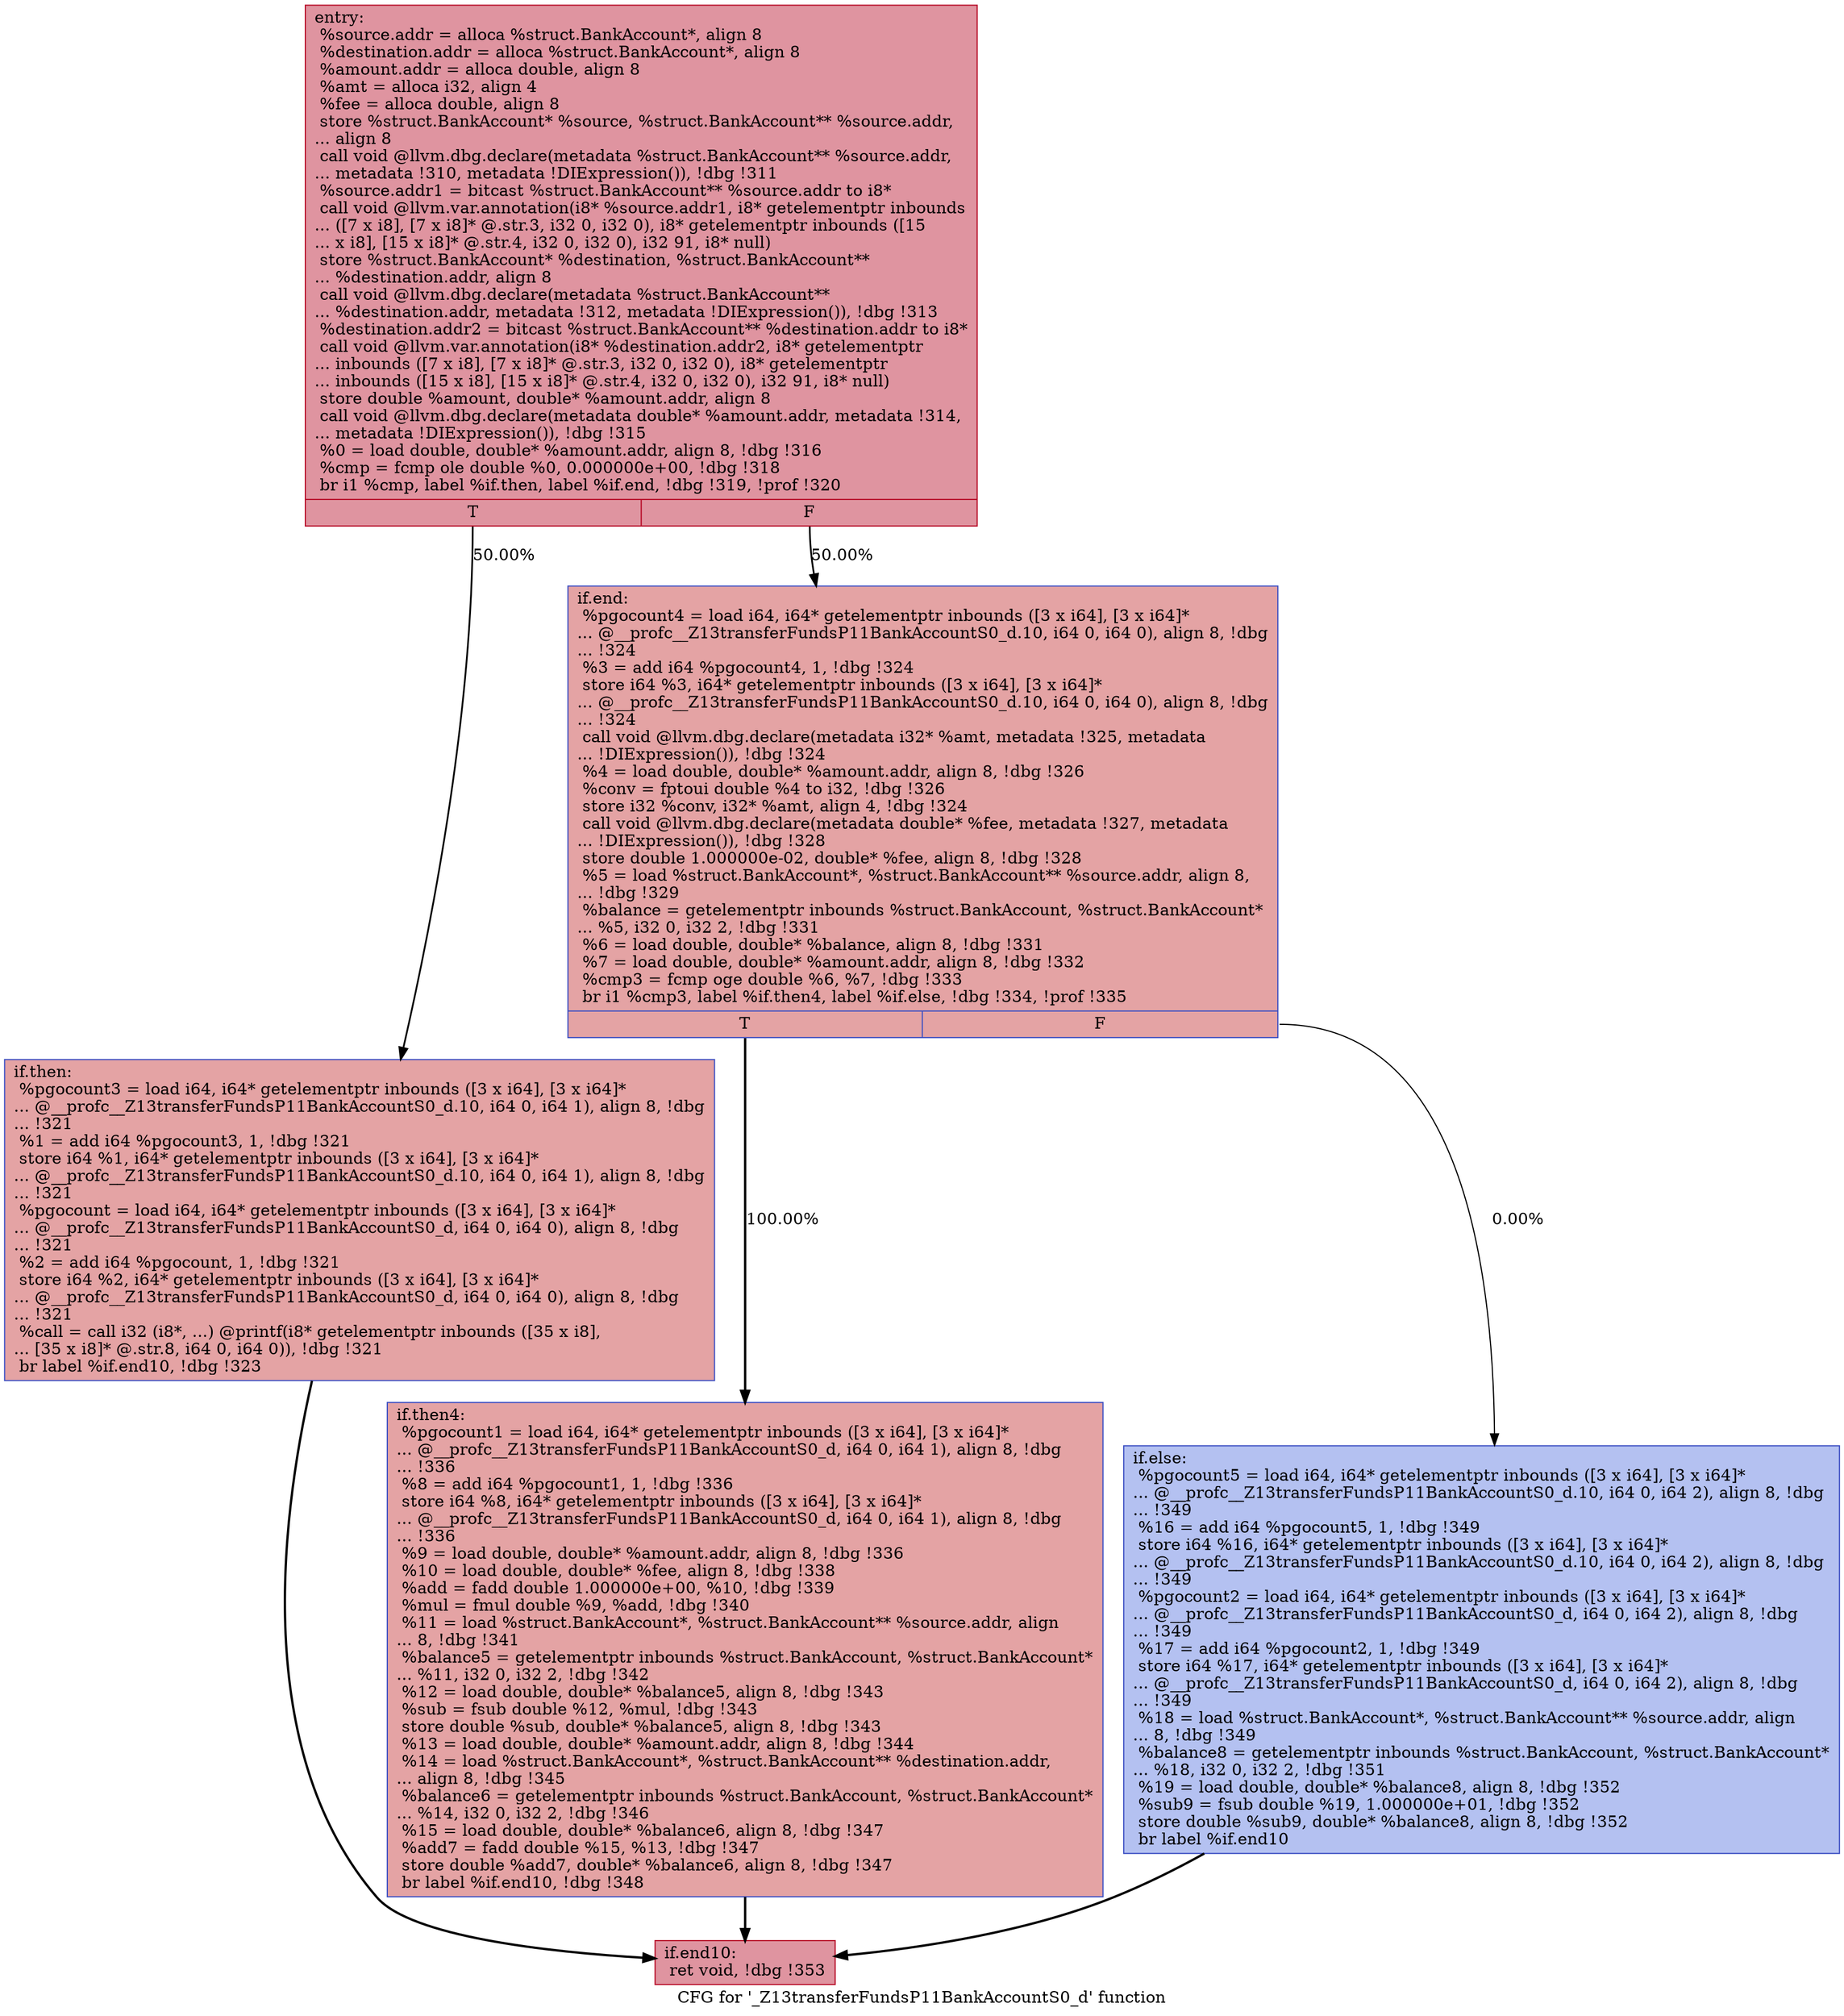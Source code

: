digraph "CFG for '_Z13transferFundsP11BankAccountS0_d' function" {
	label="CFG for '_Z13transferFundsP11BankAccountS0_d' function";

	Node0x5588c5a80440 [shape=record,color="#b70d28ff", style=filled, fillcolor="#b70d2870",label="{entry:\l  %source.addr = alloca %struct.BankAccount*, align 8\l  %destination.addr = alloca %struct.BankAccount*, align 8\l  %amount.addr = alloca double, align 8\l  %amt = alloca i32, align 4\l  %fee = alloca double, align 8\l  store %struct.BankAccount* %source, %struct.BankAccount** %source.addr,\l... align 8\l  call void @llvm.dbg.declare(metadata %struct.BankAccount** %source.addr,\l... metadata !310, metadata !DIExpression()), !dbg !311\l  %source.addr1 = bitcast %struct.BankAccount** %source.addr to i8*\l  call void @llvm.var.annotation(i8* %source.addr1, i8* getelementptr inbounds\l... ([7 x i8], [7 x i8]* @.str.3, i32 0, i32 0), i8* getelementptr inbounds ([15\l... x i8], [15 x i8]* @.str.4, i32 0, i32 0), i32 91, i8* null)\l  store %struct.BankAccount* %destination, %struct.BankAccount**\l... %destination.addr, align 8\l  call void @llvm.dbg.declare(metadata %struct.BankAccount**\l... %destination.addr, metadata !312, metadata !DIExpression()), !dbg !313\l  %destination.addr2 = bitcast %struct.BankAccount** %destination.addr to i8*\l  call void @llvm.var.annotation(i8* %destination.addr2, i8* getelementptr\l... inbounds ([7 x i8], [7 x i8]* @.str.3, i32 0, i32 0), i8* getelementptr\l... inbounds ([15 x i8], [15 x i8]* @.str.4, i32 0, i32 0), i32 91, i8* null)\l  store double %amount, double* %amount.addr, align 8\l  call void @llvm.dbg.declare(metadata double* %amount.addr, metadata !314,\l... metadata !DIExpression()), !dbg !315\l  %0 = load double, double* %amount.addr, align 8, !dbg !316\l  %cmp = fcmp ole double %0, 0.000000e+00, !dbg !318\l  br i1 %cmp, label %if.then, label %if.end, !dbg !319, !prof !320\l|{<s0>T|<s1>F}}"];
	Node0x5588c5a80440:s0 -> Node0x5588c5a80890[label="50.00%" penwidth=1.50];
	Node0x5588c5a80440:s1 -> Node0x5588c5a74050[label="50.00%" penwidth=1.50];
	Node0x5588c5a80890 [shape=record,color="#3d50c3ff", style=filled, fillcolor="#c32e3170",label="{if.then:                                          \l  %pgocount3 = load i64, i64* getelementptr inbounds ([3 x i64], [3 x i64]*\l... @__profc__Z13transferFundsP11BankAccountS0_d.10, i64 0, i64 1), align 8, !dbg\l... !321\l  %1 = add i64 %pgocount3, 1, !dbg !321\l  store i64 %1, i64* getelementptr inbounds ([3 x i64], [3 x i64]*\l... @__profc__Z13transferFundsP11BankAccountS0_d.10, i64 0, i64 1), align 8, !dbg\l... !321\l  %pgocount = load i64, i64* getelementptr inbounds ([3 x i64], [3 x i64]*\l... @__profc__Z13transferFundsP11BankAccountS0_d, i64 0, i64 0), align 8, !dbg\l... !321\l  %2 = add i64 %pgocount, 1, !dbg !321\l  store i64 %2, i64* getelementptr inbounds ([3 x i64], [3 x i64]*\l... @__profc__Z13transferFundsP11BankAccountS0_d, i64 0, i64 0), align 8, !dbg\l... !321\l  %call = call i32 (i8*, ...) @printf(i8* getelementptr inbounds ([35 x i8],\l... [35 x i8]* @.str.8, i64 0, i64 0)), !dbg !321\l  br label %if.end10, !dbg !323\l}"];
	Node0x5588c5a80890 -> Node0x5588c5a74140[penwidth=2];
	Node0x5588c5a74050 [shape=record,color="#3d50c3ff", style=filled, fillcolor="#c32e3170",label="{if.end:                                           \l  %pgocount4 = load i64, i64* getelementptr inbounds ([3 x i64], [3 x i64]*\l... @__profc__Z13transferFundsP11BankAccountS0_d.10, i64 0, i64 0), align 8, !dbg\l... !324\l  %3 = add i64 %pgocount4, 1, !dbg !324\l  store i64 %3, i64* getelementptr inbounds ([3 x i64], [3 x i64]*\l... @__profc__Z13transferFundsP11BankAccountS0_d.10, i64 0, i64 0), align 8, !dbg\l... !324\l  call void @llvm.dbg.declare(metadata i32* %amt, metadata !325, metadata\l... !DIExpression()), !dbg !324\l  %4 = load double, double* %amount.addr, align 8, !dbg !326\l  %conv = fptoui double %4 to i32, !dbg !326\l  store i32 %conv, i32* %amt, align 4, !dbg !324\l  call void @llvm.dbg.declare(metadata double* %fee, metadata !327, metadata\l... !DIExpression()), !dbg !328\l  store double 1.000000e-02, double* %fee, align 8, !dbg !328\l  %5 = load %struct.BankAccount*, %struct.BankAccount** %source.addr, align 8,\l... !dbg !329\l  %balance = getelementptr inbounds %struct.BankAccount, %struct.BankAccount*\l... %5, i32 0, i32 2, !dbg !331\l  %6 = load double, double* %balance, align 8, !dbg !331\l  %7 = load double, double* %amount.addr, align 8, !dbg !332\l  %cmp3 = fcmp oge double %6, %7, !dbg !333\l  br i1 %cmp3, label %if.then4, label %if.else, !dbg !334, !prof !335\l|{<s0>T|<s1>F}}"];
	Node0x5588c5a74050:s0 -> Node0x5588c5a740a0[label="100.00%" penwidth=2.00];
	Node0x5588c5a74050:s1 -> Node0x5588c5a740f0[label="0.00%" penwidth=1.00];
	Node0x5588c5a740a0 [shape=record,color="#3d50c3ff", style=filled, fillcolor="#c32e3170",label="{if.then4:                                         \l  %pgocount1 = load i64, i64* getelementptr inbounds ([3 x i64], [3 x i64]*\l... @__profc__Z13transferFundsP11BankAccountS0_d, i64 0, i64 1), align 8, !dbg\l... !336\l  %8 = add i64 %pgocount1, 1, !dbg !336\l  store i64 %8, i64* getelementptr inbounds ([3 x i64], [3 x i64]*\l... @__profc__Z13transferFundsP11BankAccountS0_d, i64 0, i64 1), align 8, !dbg\l... !336\l  %9 = load double, double* %amount.addr, align 8, !dbg !336\l  %10 = load double, double* %fee, align 8, !dbg !338\l  %add = fadd double 1.000000e+00, %10, !dbg !339\l  %mul = fmul double %9, %add, !dbg !340\l  %11 = load %struct.BankAccount*, %struct.BankAccount** %source.addr, align\l... 8, !dbg !341\l  %balance5 = getelementptr inbounds %struct.BankAccount, %struct.BankAccount*\l... %11, i32 0, i32 2, !dbg !342\l  %12 = load double, double* %balance5, align 8, !dbg !343\l  %sub = fsub double %12, %mul, !dbg !343\l  store double %sub, double* %balance5, align 8, !dbg !343\l  %13 = load double, double* %amount.addr, align 8, !dbg !344\l  %14 = load %struct.BankAccount*, %struct.BankAccount** %destination.addr,\l... align 8, !dbg !345\l  %balance6 = getelementptr inbounds %struct.BankAccount, %struct.BankAccount*\l... %14, i32 0, i32 2, !dbg !346\l  %15 = load double, double* %balance6, align 8, !dbg !347\l  %add7 = fadd double %15, %13, !dbg !347\l  store double %add7, double* %balance6, align 8, !dbg !347\l  br label %if.end10, !dbg !348\l}"];
	Node0x5588c5a740a0 -> Node0x5588c5a74140[penwidth=2];
	Node0x5588c5a740f0 [shape=record,color="#3d50c3ff", style=filled, fillcolor="#5572df70",label="{if.else:                                          \l  %pgocount5 = load i64, i64* getelementptr inbounds ([3 x i64], [3 x i64]*\l... @__profc__Z13transferFundsP11BankAccountS0_d.10, i64 0, i64 2), align 8, !dbg\l... !349\l  %16 = add i64 %pgocount5, 1, !dbg !349\l  store i64 %16, i64* getelementptr inbounds ([3 x i64], [3 x i64]*\l... @__profc__Z13transferFundsP11BankAccountS0_d.10, i64 0, i64 2), align 8, !dbg\l... !349\l  %pgocount2 = load i64, i64* getelementptr inbounds ([3 x i64], [3 x i64]*\l... @__profc__Z13transferFundsP11BankAccountS0_d, i64 0, i64 2), align 8, !dbg\l... !349\l  %17 = add i64 %pgocount2, 1, !dbg !349\l  store i64 %17, i64* getelementptr inbounds ([3 x i64], [3 x i64]*\l... @__profc__Z13transferFundsP11BankAccountS0_d, i64 0, i64 2), align 8, !dbg\l... !349\l  %18 = load %struct.BankAccount*, %struct.BankAccount** %source.addr, align\l... 8, !dbg !349\l  %balance8 = getelementptr inbounds %struct.BankAccount, %struct.BankAccount*\l... %18, i32 0, i32 2, !dbg !351\l  %19 = load double, double* %balance8, align 8, !dbg !352\l  %sub9 = fsub double %19, 1.000000e+01, !dbg !352\l  store double %sub9, double* %balance8, align 8, !dbg !352\l  br label %if.end10\l}"];
	Node0x5588c5a740f0 -> Node0x5588c5a74140[penwidth=2];
	Node0x5588c5a74140 [shape=record,color="#b70d28ff", style=filled, fillcolor="#b70d2870",label="{if.end10:                                         \l  ret void, !dbg !353\l}"];
}
